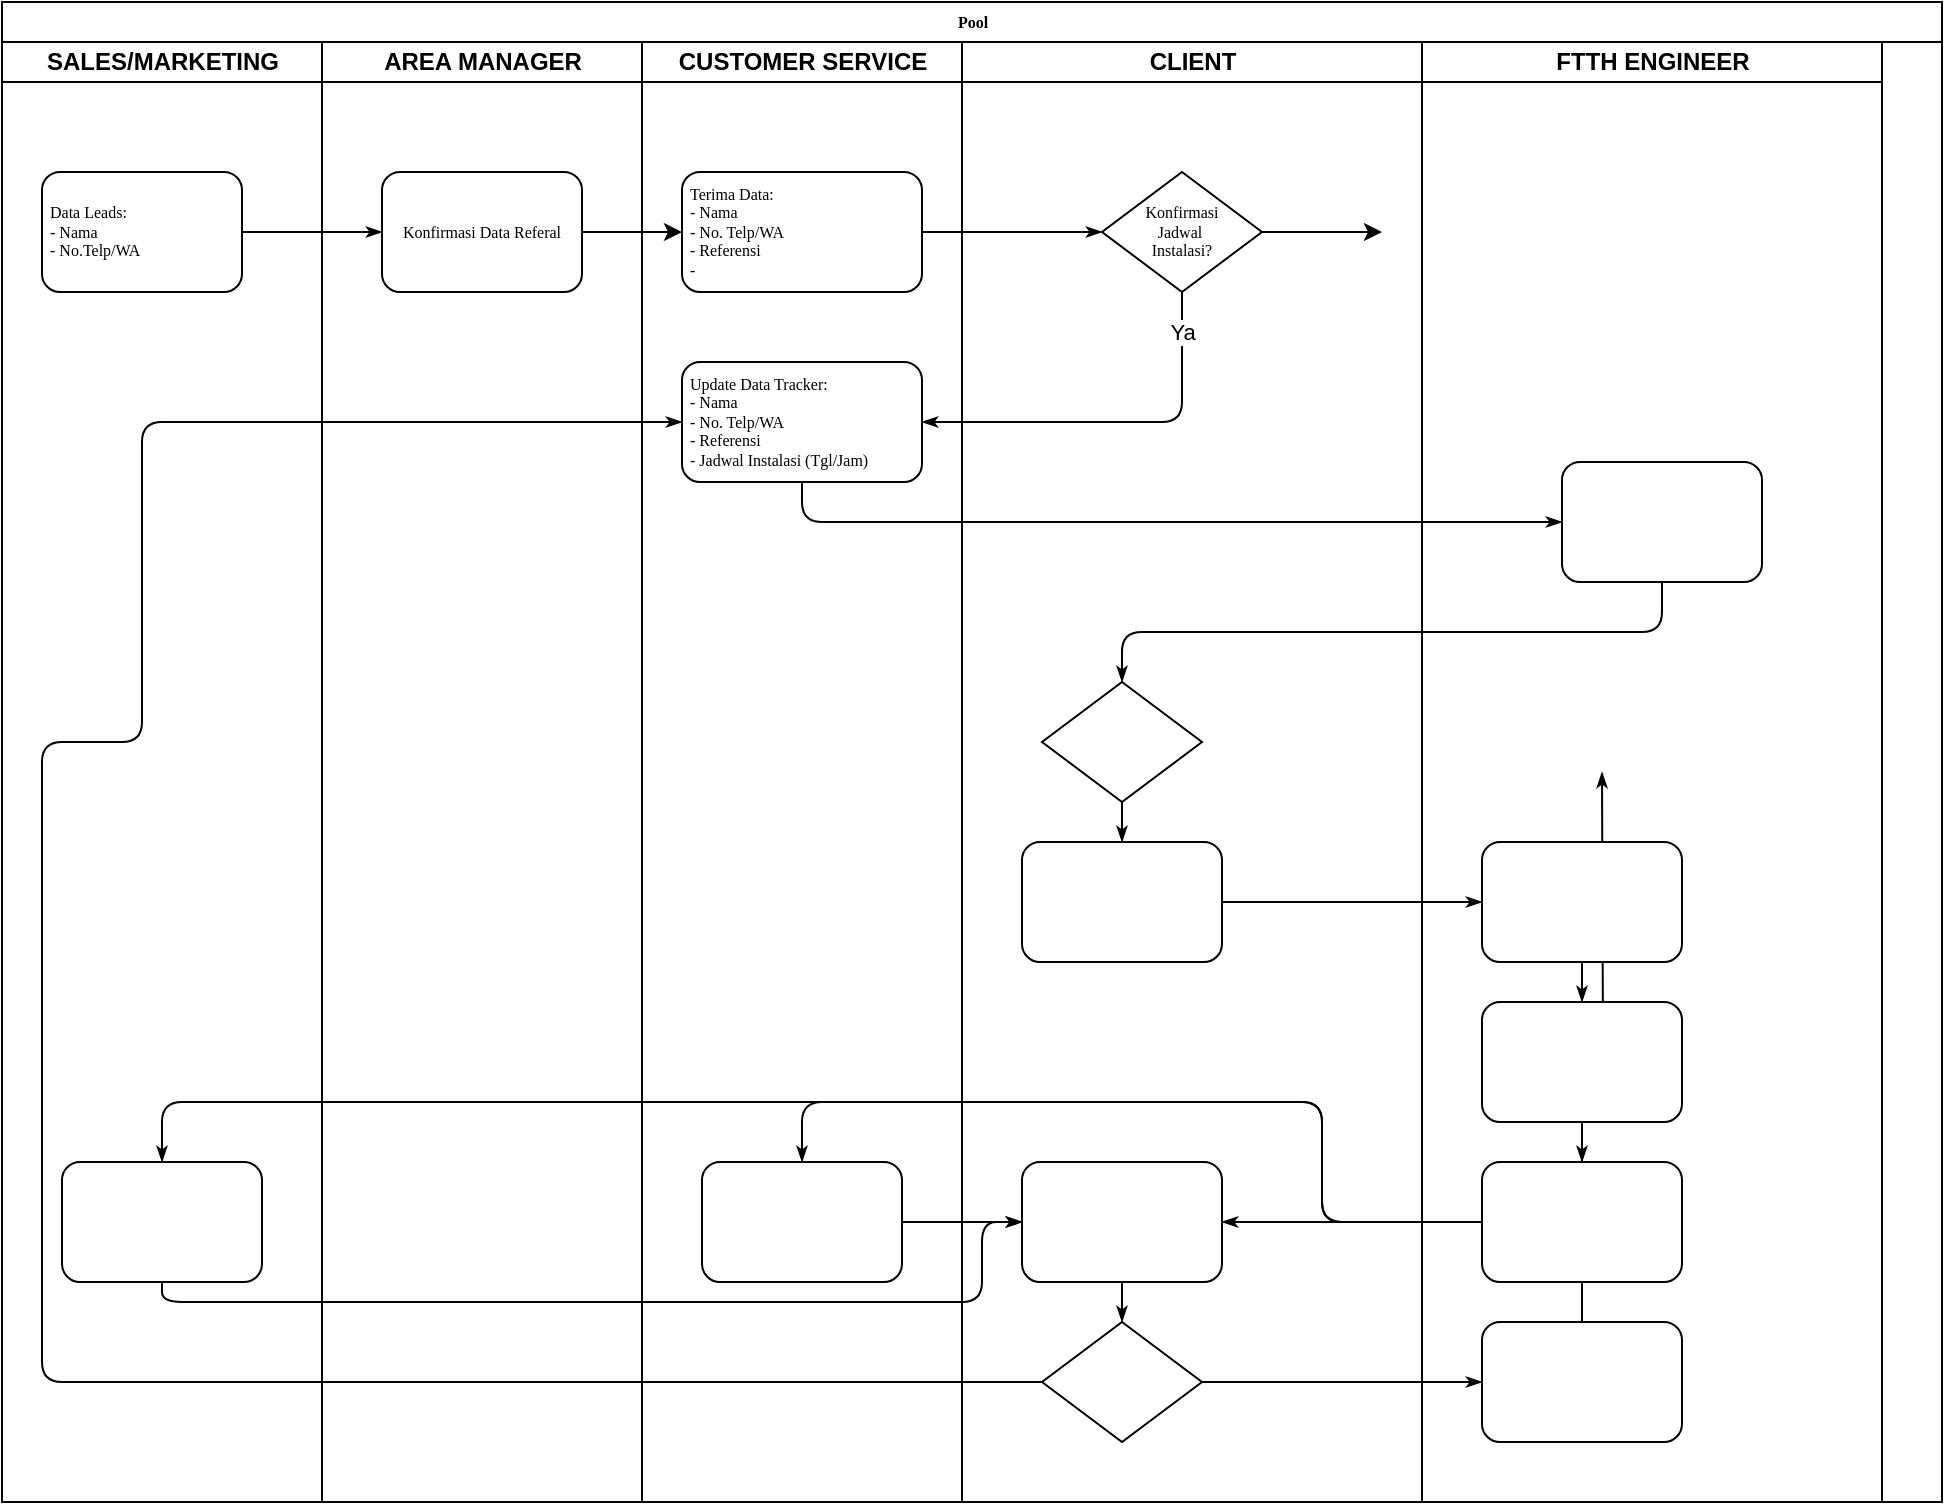 <mxfile version="27.2.0">
  <diagram name="Page-1" id="74e2e168-ea6b-b213-b513-2b3c1d86103e">
    <mxGraphModel dx="1181" dy="630" grid="1" gridSize="10" guides="1" tooltips="1" connect="1" arrows="1" fold="1" page="1" pageScale="1" pageWidth="1100" pageHeight="850" background="none" math="0" shadow="0">
      <root>
        <mxCell id="0" />
        <mxCell id="1" parent="0" />
        <mxCell id="77e6c97f196da883-1" value="Pool" style="swimlane;html=1;childLayout=stackLayout;startSize=20;rounded=0;shadow=0;labelBackgroundColor=none;strokeWidth=1;fontFamily=Verdana;fontSize=8;align=center;" parent="1" vertex="1">
          <mxGeometry x="70" y="40" width="970" height="750" as="geometry" />
        </mxCell>
        <mxCell id="77e6c97f196da883-2" value="SALES/MARKETING" style="swimlane;html=1;startSize=20;" parent="77e6c97f196da883-1" vertex="1">
          <mxGeometry y="20" width="160" height="730" as="geometry" />
        </mxCell>
        <mxCell id="77e6c97f196da883-8" value="&lt;span style=&quot;background-color: transparent; color: light-dark(rgb(0, 0, 0), rgb(255, 255, 255));&quot;&gt;Data Leads:&lt;/span&gt;&lt;div&gt;&lt;span style=&quot;background-color: transparent; color: light-dark(rgb(0, 0, 0), rgb(255, 255, 255));&quot;&gt;- Nama&lt;/span&gt;&lt;/div&gt;&lt;div&gt;&lt;span style=&quot;background-color: transparent; color: light-dark(rgb(0, 0, 0), rgb(255, 255, 255));&quot;&gt;- No.Telp/WA&lt;/span&gt;&lt;/div&gt;" style="rounded=1;whiteSpace=wrap;html=1;shadow=0;labelBackgroundColor=none;strokeWidth=1;fontFamily=Verdana;fontSize=8;align=left;spacingTop=2;spacingLeft=2;spacingBottom=2;spacingRight=2;" parent="77e6c97f196da883-2" vertex="1">
          <mxGeometry x="20" y="65" width="100" height="60" as="geometry" />
        </mxCell>
        <mxCell id="77e6c97f196da883-10" value="" style="rounded=1;whiteSpace=wrap;html=1;shadow=0;labelBackgroundColor=none;strokeWidth=1;fontFamily=Verdana;fontSize=8;align=center;" parent="77e6c97f196da883-2" vertex="1">
          <mxGeometry x="30" y="560" width="100" height="60" as="geometry" />
        </mxCell>
        <mxCell id="77e6c97f196da883-26" style="edgeStyle=orthogonalEdgeStyle;rounded=1;html=1;labelBackgroundColor=none;startArrow=none;startFill=0;startSize=5;endArrow=classicThin;endFill=1;endSize=5;jettySize=auto;orthogonalLoop=1;strokeWidth=1;fontFamily=Verdana;fontSize=8" parent="77e6c97f196da883-1" source="77e6c97f196da883-8" target="77e6c97f196da883-11" edge="1">
          <mxGeometry relative="1" as="geometry" />
        </mxCell>
        <mxCell id="77e6c97f196da883-30" style="edgeStyle=orthogonalEdgeStyle;rounded=1;html=1;labelBackgroundColor=none;startArrow=none;startFill=0;startSize=5;endArrow=classicThin;endFill=1;endSize=5;jettySize=auto;orthogonalLoop=1;strokeWidth=1;fontFamily=Verdana;fontSize=8;entryX=1;entryY=0.5;entryDx=0;entryDy=0;exitX=0.5;exitY=1;exitDx=0;exitDy=0;" parent="77e6c97f196da883-1" source="77e6c97f196da883-13" target="77e6c97f196da883-9" edge="1">
          <mxGeometry relative="1" as="geometry">
            <mxPoint x="510" y="180" as="targetPoint" />
            <Array as="points">
              <mxPoint x="590" y="210" />
            </Array>
          </mxGeometry>
        </mxCell>
        <mxCell id="3ZI_s4VnCXpma9ha0Qns-6" value="Ya" style="edgeLabel;html=1;align=center;verticalAlign=middle;resizable=0;points=[];" vertex="1" connectable="0" parent="77e6c97f196da883-30">
          <mxGeometry x="-0.799" relative="1" as="geometry">
            <mxPoint as="offset" />
          </mxGeometry>
        </mxCell>
        <mxCell id="77e6c97f196da883-32" style="edgeStyle=orthogonalEdgeStyle;rounded=1;html=1;labelBackgroundColor=none;startArrow=none;startFill=0;startSize=5;endArrow=classicThin;endFill=1;endSize=5;jettySize=auto;orthogonalLoop=1;strokeWidth=1;fontFamily=Verdana;fontSize=8" parent="77e6c97f196da883-1" source="77e6c97f196da883-20" target="77e6c97f196da883-9" edge="1">
          <mxGeometry relative="1" as="geometry">
            <Array as="points">
              <mxPoint x="20" y="690" />
              <mxPoint x="20" y="370" />
              <mxPoint x="70" y="370" />
            </Array>
          </mxGeometry>
        </mxCell>
        <mxCell id="77e6c97f196da883-39" style="edgeStyle=orthogonalEdgeStyle;rounded=1;html=1;labelBackgroundColor=none;startArrow=none;startFill=0;startSize=5;endArrow=classicThin;endFill=1;endSize=5;jettySize=auto;orthogonalLoop=1;strokeWidth=1;fontFamily=Verdana;fontSize=8" parent="77e6c97f196da883-1" source="77e6c97f196da883-20" target="77e6c97f196da883-23" edge="1">
          <mxGeometry relative="1" as="geometry" />
        </mxCell>
        <mxCell id="77e6c97f196da883-40" style="edgeStyle=orthogonalEdgeStyle;rounded=1;html=1;labelBackgroundColor=none;startArrow=none;startFill=0;startSize=5;endArrow=classicThin;endFill=1;endSize=5;jettySize=auto;orthogonalLoop=1;strokeWidth=1;fontFamily=Verdana;fontSize=8" parent="77e6c97f196da883-1" source="77e6c97f196da883-23" edge="1">
          <mxGeometry relative="1" as="geometry">
            <mxPoint x="800" y="385.029" as="targetPoint" />
          </mxGeometry>
        </mxCell>
        <mxCell id="107ba76e4e335f99-1" style="edgeStyle=orthogonalEdgeStyle;rounded=1;html=1;labelBackgroundColor=none;startArrow=none;startFill=0;startSize=5;endArrow=classicThin;endFill=1;endSize=5;jettySize=auto;orthogonalLoop=1;strokeWidth=1;fontFamily=Verdana;fontSize=8" parent="77e6c97f196da883-1" source="77e6c97f196da883-17" target="77e6c97f196da883-18" edge="1">
          <mxGeometry relative="1" as="geometry" />
        </mxCell>
        <mxCell id="107ba76e4e335f99-2" style="edgeStyle=orthogonalEdgeStyle;rounded=1;html=1;labelBackgroundColor=none;startArrow=none;startFill=0;startSize=5;endArrow=classicThin;endFill=1;endSize=5;jettySize=auto;orthogonalLoop=1;strokeWidth=1;fontFamily=Verdana;fontSize=8" parent="77e6c97f196da883-1" source="77e6c97f196da883-22" target="77e6c97f196da883-14" edge="1">
          <mxGeometry relative="1" as="geometry">
            <Array as="points">
              <mxPoint x="660" y="610" />
              <mxPoint x="660" y="550" />
              <mxPoint x="400" y="550" />
            </Array>
          </mxGeometry>
        </mxCell>
        <mxCell id="107ba76e4e335f99-3" style="edgeStyle=orthogonalEdgeStyle;rounded=1;html=1;labelBackgroundColor=none;startArrow=none;startFill=0;startSize=5;endArrow=classicThin;endFill=1;endSize=5;jettySize=auto;orthogonalLoop=1;strokeColor=#000000;strokeWidth=1;fontFamily=Verdana;fontSize=8;fontColor=#000000;" parent="77e6c97f196da883-1" source="77e6c97f196da883-22" target="77e6c97f196da883-19" edge="1">
          <mxGeometry relative="1" as="geometry" />
        </mxCell>
        <mxCell id="107ba76e4e335f99-4" style="edgeStyle=orthogonalEdgeStyle;rounded=1;html=1;labelBackgroundColor=none;startArrow=none;startFill=0;startSize=5;endArrow=classicThin;endFill=1;endSize=5;jettySize=auto;orthogonalLoop=1;strokeWidth=1;fontFamily=Verdana;fontSize=8" parent="77e6c97f196da883-1" source="77e6c97f196da883-22" target="77e6c97f196da883-10" edge="1">
          <mxGeometry relative="1" as="geometry">
            <Array as="points">
              <mxPoint x="660" y="610" />
              <mxPoint x="660" y="550" />
              <mxPoint x="80" y="550" />
            </Array>
          </mxGeometry>
        </mxCell>
        <mxCell id="107ba76e4e335f99-5" style="edgeStyle=orthogonalEdgeStyle;rounded=1;html=1;labelBackgroundColor=none;startArrow=none;startFill=0;startSize=5;endArrow=classicThin;endFill=1;endSize=5;jettySize=auto;orthogonalLoop=1;strokeWidth=1;fontFamily=Verdana;fontSize=8" parent="77e6c97f196da883-1" source="77e6c97f196da883-10" target="77e6c97f196da883-19" edge="1">
          <mxGeometry relative="1" as="geometry">
            <Array as="points">
              <mxPoint x="80" y="650" />
              <mxPoint x="490" y="650" />
              <mxPoint x="490" y="610" />
            </Array>
          </mxGeometry>
        </mxCell>
        <mxCell id="107ba76e4e335f99-6" style="edgeStyle=orthogonalEdgeStyle;rounded=1;html=1;labelBackgroundColor=none;startArrow=none;startFill=0;startSize=5;endArrow=classicThin;endFill=1;endSize=5;jettySize=auto;orthogonalLoop=1;strokeWidth=1;fontFamily=Verdana;fontSize=8" parent="77e6c97f196da883-1" source="77e6c97f196da883-14" target="77e6c97f196da883-19" edge="1">
          <mxGeometry relative="1" as="geometry" />
        </mxCell>
        <mxCell id="77e6c97f196da883-3" value="AREA MANAGER" style="swimlane;html=1;startSize=20;" parent="77e6c97f196da883-1" vertex="1">
          <mxGeometry x="160" y="20" width="160" height="730" as="geometry" />
        </mxCell>
        <mxCell id="77e6c97f196da883-11" value="Konfirmasi Data Referal" style="rounded=1;whiteSpace=wrap;html=1;shadow=0;labelBackgroundColor=none;strokeWidth=1;fontFamily=Verdana;fontSize=8;align=center;spacingTop=2;spacingLeft=2;spacingBottom=2;spacingRight=2;" parent="77e6c97f196da883-3" vertex="1">
          <mxGeometry x="30" y="65" width="100" height="60" as="geometry" />
        </mxCell>
        <mxCell id="77e6c97f196da883-4" value="CUSTOMER SERVICE" style="swimlane;html=1;startSize=20;" parent="77e6c97f196da883-1" vertex="1">
          <mxGeometry x="320" y="20" width="160" height="730" as="geometry" />
        </mxCell>
        <mxCell id="77e6c97f196da883-12" value="Terima Data:&lt;div&gt;- Nama&lt;/div&gt;&lt;div&gt;- No. Telp/WA&lt;/div&gt;&lt;div&gt;- Referensi&lt;/div&gt;&lt;div&gt;-&amp;nbsp;&lt;/div&gt;" style="rounded=1;whiteSpace=wrap;html=1;shadow=0;labelBackgroundColor=none;strokeWidth=1;fontFamily=Verdana;fontSize=8;align=left;spacingTop=2;spacingLeft=2;spacingBottom=2;spacingRight=2;" parent="77e6c97f196da883-4" vertex="1">
          <mxGeometry x="20" y="65" width="120" height="60" as="geometry" />
        </mxCell>
        <mxCell id="77e6c97f196da883-14" value="" style="rounded=1;whiteSpace=wrap;html=1;shadow=0;labelBackgroundColor=none;strokeWidth=1;fontFamily=Verdana;fontSize=8;align=center;" parent="77e6c97f196da883-4" vertex="1">
          <mxGeometry x="30" y="560" width="100" height="60" as="geometry" />
        </mxCell>
        <mxCell id="77e6c97f196da883-9" value="&lt;span style=&quot;&quot;&gt;Update Data Tracker:&lt;/span&gt;&lt;div style=&quot;&quot;&gt;- Nama&lt;/div&gt;&lt;div style=&quot;&quot;&gt;- No. Telp/WA&lt;/div&gt;&lt;div style=&quot;&quot;&gt;- Referensi&lt;/div&gt;&lt;div style=&quot;&quot;&gt;- Jadwal Instalasi (Tgl/Jam)&lt;/div&gt;" style="rounded=1;whiteSpace=wrap;html=1;shadow=0;labelBackgroundColor=none;strokeWidth=1;fontFamily=Verdana;fontSize=8;align=left;spacingTop=2;spacingBottom=2;spacingLeft=2;spacingRight=2;" parent="77e6c97f196da883-4" vertex="1">
          <mxGeometry x="20" y="160" width="120" height="60" as="geometry" />
        </mxCell>
        <mxCell id="77e6c97f196da883-5" value="CLIENT" style="swimlane;html=1;startSize=20;" parent="77e6c97f196da883-1" vertex="1">
          <mxGeometry x="480" y="20" width="230" height="730" as="geometry" />
        </mxCell>
        <mxCell id="77e6c97f196da883-16" value="" style="rhombus;whiteSpace=wrap;html=1;rounded=0;shadow=0;labelBackgroundColor=none;strokeWidth=1;fontFamily=Verdana;fontSize=8;align=center;" parent="77e6c97f196da883-5" vertex="1">
          <mxGeometry x="40" y="320" width="80" height="60" as="geometry" />
        </mxCell>
        <mxCell id="77e6c97f196da883-17" value="" style="rounded=1;whiteSpace=wrap;html=1;shadow=0;labelBackgroundColor=none;strokeWidth=1;fontFamily=Verdana;fontSize=8;align=center;" parent="77e6c97f196da883-5" vertex="1">
          <mxGeometry x="30" y="400" width="100" height="60" as="geometry" />
        </mxCell>
        <mxCell id="77e6c97f196da883-19" value="" style="rounded=1;whiteSpace=wrap;html=1;shadow=0;labelBackgroundColor=none;strokeWidth=1;fontFamily=Verdana;fontSize=8;align=center;" parent="77e6c97f196da883-5" vertex="1">
          <mxGeometry x="30" y="560" width="100" height="60" as="geometry" />
        </mxCell>
        <mxCell id="77e6c97f196da883-20" value="" style="rhombus;whiteSpace=wrap;html=1;rounded=0;shadow=0;labelBackgroundColor=none;strokeWidth=1;fontFamily=Verdana;fontSize=8;align=center;" parent="77e6c97f196da883-5" vertex="1">
          <mxGeometry x="40" y="640" width="80" height="60" as="geometry" />
        </mxCell>
        <mxCell id="77e6c97f196da883-35" style="edgeStyle=orthogonalEdgeStyle;rounded=1;html=1;labelBackgroundColor=none;startArrow=none;startFill=0;startSize=5;endArrow=classicThin;endFill=1;endSize=5;jettySize=auto;orthogonalLoop=1;strokeWidth=1;fontFamily=Verdana;fontSize=8" parent="77e6c97f196da883-5" source="77e6c97f196da883-16" target="77e6c97f196da883-17" edge="1">
          <mxGeometry relative="1" as="geometry" />
        </mxCell>
        <mxCell id="77e6c97f196da883-36" style="edgeStyle=orthogonalEdgeStyle;rounded=1;html=1;labelBackgroundColor=none;startArrow=none;startFill=0;startSize=5;endArrow=classicThin;endFill=1;endSize=5;jettySize=auto;orthogonalLoop=1;strokeWidth=1;fontFamily=Verdana;fontSize=8" parent="77e6c97f196da883-5" source="77e6c97f196da883-19" target="77e6c97f196da883-20" edge="1">
          <mxGeometry relative="1" as="geometry" />
        </mxCell>
        <mxCell id="77e6c97f196da883-13" value="Konfirmasi&lt;div&gt;Jadwal&amp;nbsp;&lt;/div&gt;&lt;div&gt;Instalasi?&lt;/div&gt;" style="rhombus;whiteSpace=wrap;html=1;rounded=0;shadow=0;labelBackgroundColor=none;strokeWidth=1;fontFamily=Verdana;fontSize=8;align=center;" parent="77e6c97f196da883-5" vertex="1">
          <mxGeometry x="70" y="65" width="80" height="60" as="geometry" />
        </mxCell>
        <mxCell id="77e6c97f196da883-6" value="FTTH ENGINEER" style="swimlane;html=1;startSize=20;" parent="77e6c97f196da883-1" vertex="1">
          <mxGeometry x="710" y="20" width="230" height="730" as="geometry" />
        </mxCell>
        <mxCell id="77e6c97f196da883-18" value="" style="rounded=1;whiteSpace=wrap;html=1;shadow=0;labelBackgroundColor=none;strokeWidth=1;fontFamily=Verdana;fontSize=8;align=center;" parent="77e6c97f196da883-6" vertex="1">
          <mxGeometry x="30" y="400" width="100" height="60" as="geometry" />
        </mxCell>
        <mxCell id="77e6c97f196da883-21" value="" style="rounded=1;whiteSpace=wrap;html=1;shadow=0;labelBackgroundColor=none;strokeWidth=1;fontFamily=Verdana;fontSize=8;align=center;" parent="77e6c97f196da883-6" vertex="1">
          <mxGeometry x="30" y="480" width="100" height="60" as="geometry" />
        </mxCell>
        <mxCell id="77e6c97f196da883-22" value="" style="rounded=1;whiteSpace=wrap;html=1;shadow=0;labelBackgroundColor=none;strokeWidth=1;fontFamily=Verdana;fontSize=8;align=center;" parent="77e6c97f196da883-6" vertex="1">
          <mxGeometry x="30" y="560" width="100" height="60" as="geometry" />
        </mxCell>
        <mxCell id="77e6c97f196da883-23" value="" style="rounded=1;whiteSpace=wrap;html=1;shadow=0;labelBackgroundColor=none;strokeWidth=1;fontFamily=Verdana;fontSize=8;align=center;" parent="77e6c97f196da883-6" vertex="1">
          <mxGeometry x="30" y="640" width="100" height="60" as="geometry" />
        </mxCell>
        <mxCell id="77e6c97f196da883-37" style="edgeStyle=orthogonalEdgeStyle;rounded=1;html=1;labelBackgroundColor=none;startArrow=none;startFill=0;startSize=5;endArrow=classicThin;endFill=1;endSize=5;jettySize=auto;orthogonalLoop=1;strokeWidth=1;fontFamily=Verdana;fontSize=8" parent="77e6c97f196da883-6" source="77e6c97f196da883-18" target="77e6c97f196da883-21" edge="1">
          <mxGeometry relative="1" as="geometry" />
        </mxCell>
        <mxCell id="77e6c97f196da883-38" style="edgeStyle=orthogonalEdgeStyle;rounded=1;html=1;labelBackgroundColor=none;startArrow=none;startFill=0;startSize=5;endArrow=classicThin;endFill=1;endSize=5;jettySize=auto;orthogonalLoop=1;strokeWidth=1;fontFamily=Verdana;fontSize=8" parent="77e6c97f196da883-6" source="77e6c97f196da883-21" target="77e6c97f196da883-22" edge="1">
          <mxGeometry relative="1" as="geometry" />
        </mxCell>
        <mxCell id="77e6c97f196da883-15" value="" style="rounded=1;whiteSpace=wrap;html=1;shadow=0;labelBackgroundColor=none;strokeWidth=1;fontFamily=Verdana;fontSize=8;align=center;" parent="77e6c97f196da883-6" vertex="1">
          <mxGeometry x="70" y="210" width="100" height="60" as="geometry" />
        </mxCell>
        <mxCell id="3ZI_s4VnCXpma9ha0Qns-1" value="" style="edgeStyle=orthogonalEdgeStyle;rounded=0;orthogonalLoop=1;jettySize=auto;html=1;entryX=0;entryY=0.5;entryDx=0;entryDy=0;exitX=1;exitY=0.5;exitDx=0;exitDy=0;" edge="1" parent="77e6c97f196da883-1" source="77e6c97f196da883-11" target="77e6c97f196da883-12">
          <mxGeometry relative="1" as="geometry">
            <mxPoint x="320" y="150" as="sourcePoint" />
          </mxGeometry>
        </mxCell>
        <mxCell id="77e6c97f196da883-29" style="edgeStyle=orthogonalEdgeStyle;rounded=1;html=1;labelBackgroundColor=none;startArrow=none;startFill=0;startSize=5;endArrow=classicThin;endFill=1;endSize=5;jettySize=auto;orthogonalLoop=1;strokeWidth=1;fontFamily=Verdana;fontSize=8" parent="77e6c97f196da883-1" source="77e6c97f196da883-12" target="77e6c97f196da883-13" edge="1">
          <mxGeometry relative="1" as="geometry" />
        </mxCell>
        <mxCell id="3ZI_s4VnCXpma9ha0Qns-5" value="" style="edgeStyle=orthogonalEdgeStyle;rounded=0;orthogonalLoop=1;jettySize=auto;html=1;" edge="1" parent="77e6c97f196da883-1" source="77e6c97f196da883-13">
          <mxGeometry relative="1" as="geometry">
            <mxPoint x="690" y="115" as="targetPoint" />
          </mxGeometry>
        </mxCell>
        <mxCell id="77e6c97f196da883-31" style="edgeStyle=orthogonalEdgeStyle;rounded=1;html=1;labelBackgroundColor=none;startArrow=none;startFill=0;startSize=5;endArrow=classicThin;endFill=1;endSize=5;jettySize=auto;orthogonalLoop=1;strokeWidth=1;fontFamily=Verdana;fontSize=8;entryX=0;entryY=0.5;entryDx=0;entryDy=0;exitX=0.5;exitY=1;exitDx=0;exitDy=0;" parent="77e6c97f196da883-1" source="77e6c97f196da883-9" target="77e6c97f196da883-15" edge="1">
          <mxGeometry relative="1" as="geometry" />
        </mxCell>
        <mxCell id="77e6c97f196da883-34" style="edgeStyle=orthogonalEdgeStyle;rounded=1;html=1;labelBackgroundColor=none;startArrow=none;startFill=0;startSize=5;endArrow=classicThin;endFill=1;endSize=5;jettySize=auto;orthogonalLoop=1;strokeColor=#000000;strokeWidth=1;fontFamily=Verdana;fontSize=8;fontColor=#000000;exitX=0.5;exitY=1;exitDx=0;exitDy=0;" parent="77e6c97f196da883-1" source="77e6c97f196da883-15" target="77e6c97f196da883-16" edge="1">
          <mxGeometry relative="1" as="geometry" />
        </mxCell>
      </root>
    </mxGraphModel>
  </diagram>
</mxfile>
